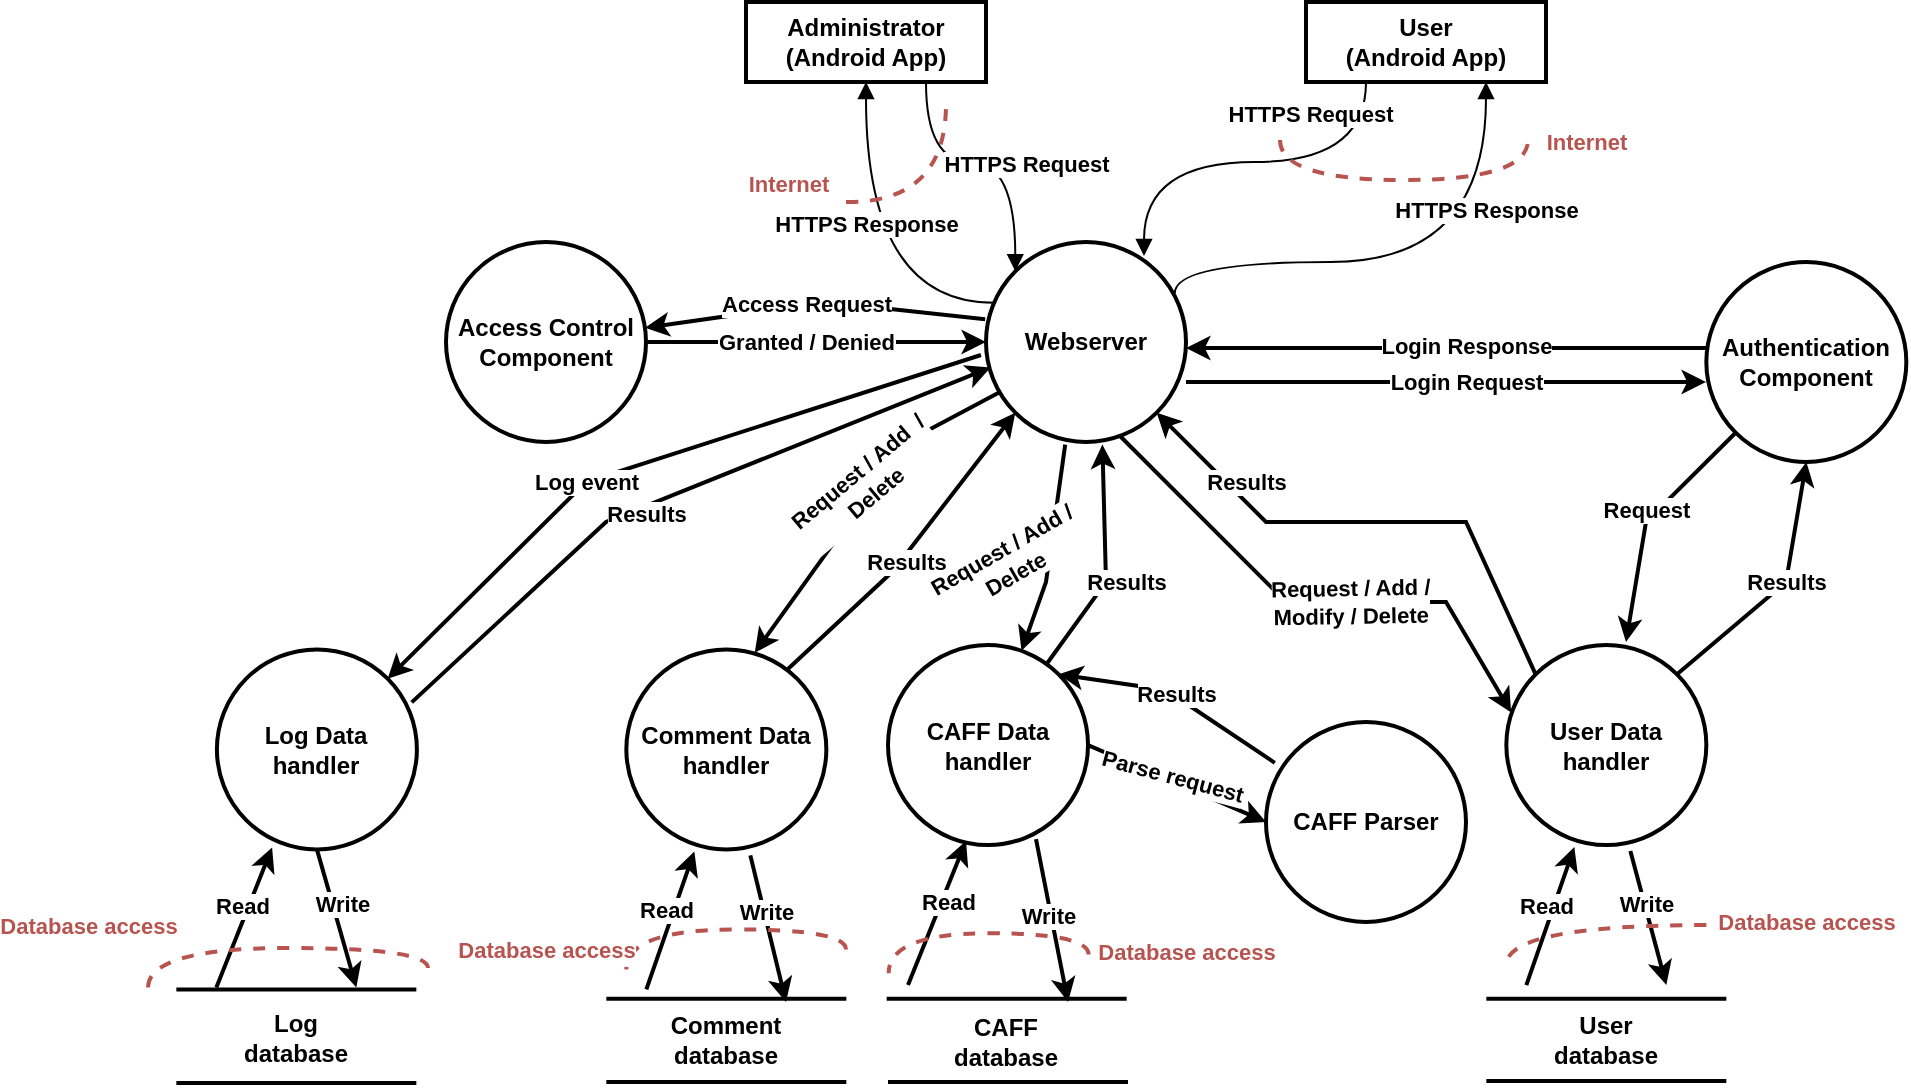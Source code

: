 <mxfile version="15.5.0" type="device"><diagram id="gDIaMn65C6JBm8iNF-iv" name="Page-1"><mxGraphModel dx="2012" dy="619" grid="1" gridSize="10" guides="1" tooltips="1" connect="1" arrows="1" fold="1" page="1" pageScale="1" pageWidth="827" pageHeight="1169" math="0" shadow="0"><root><mxCell id="0"/><mxCell id="1" parent="0"/><mxCell id="0rc7JlwE8psYBrsRJ2IV-13" value="" style="endArrow=classic;html=1;rounded=0;strokeWidth=2;elbow=vertical;entryX=0.023;entryY=0.627;entryDx=0;entryDy=0;exitX=0.974;exitY=0.265;exitDx=0;exitDy=0;entryPerimeter=0;exitPerimeter=0;" parent="1" source="0rc7JlwE8psYBrsRJ2IV-1" target="1IdtdEyrZIduLa7pmGp5-1" edge="1"><mxGeometry width="50" height="50" relative="1" as="geometry"><mxPoint x="55.28" y="460" as="sourcePoint"/><mxPoint x="49.28" y="466" as="targetPoint"/><Array as="points"><mxPoint x="50" y="320"/></Array></mxGeometry></mxCell><mxCell id="0rc7JlwE8psYBrsRJ2IV-14" value="&lt;b&gt;Results&lt;/b&gt;" style="edgeLabel;html=1;align=center;verticalAlign=middle;resizable=0;points=[];fontColor=#000000;rotation=0;" parent="0rc7JlwE8psYBrsRJ2IV-13" vertex="1" connectable="0"><mxGeometry x="0.349" relative="1" as="geometry"><mxPoint x="-70" y="32" as="offset"/></mxGeometry></mxCell><mxCell id="1IdtdEyrZIduLa7pmGp5-1" value="&lt;div&gt;&lt;b&gt;Webserver&lt;/b&gt;&lt;/div&gt;" style="ellipse;whiteSpace=wrap;html=1;aspect=fixed;strokeWidth=2;" parent="1" vertex="1"><mxGeometry x="240" y="180" width="100" height="100" as="geometry"/></mxCell><mxCell id="1IdtdEyrZIduLa7pmGp5-2" value="&lt;div&gt;&lt;b&gt;Administrator&lt;/b&gt;&lt;/div&gt;&lt;b&gt;(Android App)&lt;/b&gt;" style="rounded=0;whiteSpace=wrap;html=1;strokeWidth=2;" parent="1" vertex="1"><mxGeometry x="120" y="60" width="120" height="40" as="geometry"/></mxCell><mxCell id="1IdtdEyrZIduLa7pmGp5-3" value="&lt;div&gt;&lt;b&gt;User&lt;/b&gt;&lt;/div&gt;&lt;div&gt;&lt;b&gt;(Android App)&lt;/b&gt;&lt;/div&gt;" style="rounded=0;whiteSpace=wrap;html=1;strokeWidth=2;" parent="1" vertex="1"><mxGeometry x="400" y="60" width="120" height="40" as="geometry"/></mxCell><mxCell id="1IdtdEyrZIduLa7pmGp5-4" value="&lt;div&gt;&lt;b&gt;HTTPS Request&lt;/b&gt;&lt;/div&gt;" style="html=1;verticalAlign=bottom;endArrow=block;rounded=0;edgeStyle=orthogonalEdgeStyle;exitX=0.75;exitY=1;exitDx=0;exitDy=0;entryX=0;entryY=0;entryDx=0;entryDy=0;elbow=vertical;curved=1;" parent="1" source="1IdtdEyrZIduLa7pmGp5-2" target="1IdtdEyrZIduLa7pmGp5-1" edge="1"><mxGeometry x="0.359" y="5" width="80" relative="1" as="geometry"><mxPoint x="610" y="360" as="sourcePoint"/><mxPoint x="690" y="360" as="targetPoint"/><mxPoint as="offset"/></mxGeometry></mxCell><mxCell id="1IdtdEyrZIduLa7pmGp5-5" value="&lt;div&gt;&lt;b&gt;HTTPS Request&lt;/b&gt;&lt;/div&gt;" style="html=1;verticalAlign=bottom;endArrow=block;rounded=0;edgeStyle=orthogonalEdgeStyle;exitX=0.25;exitY=1;exitDx=0;exitDy=0;entryX=0.79;entryY=0.07;entryDx=0;entryDy=0;elbow=vertical;curved=1;entryPerimeter=0;" parent="1" source="1IdtdEyrZIduLa7pmGp5-3" target="1IdtdEyrZIduLa7pmGp5-1" edge="1"><mxGeometry x="-0.308" y="-15" width="80" relative="1" as="geometry"><mxPoint x="290" y="140" as="sourcePoint"/><mxPoint x="334.645" y="204.645" as="targetPoint"/><mxPoint as="offset"/></mxGeometry></mxCell><mxCell id="1IdtdEyrZIduLa7pmGp5-6" value="&lt;div&gt;&lt;b&gt;HTTPS Response&lt;/b&gt;&lt;/div&gt;" style="html=1;verticalAlign=bottom;endArrow=block;rounded=0;edgeStyle=orthogonalEdgeStyle;curved=1;elbow=vertical;exitX=0.04;exitY=0.304;exitDx=0;exitDy=0;entryX=0.5;entryY=1;entryDx=0;entryDy=0;exitPerimeter=0;" parent="1" source="1IdtdEyrZIduLa7pmGp5-1" target="1IdtdEyrZIduLa7pmGp5-2" edge="1"><mxGeometry x="0.083" width="80" relative="1" as="geometry"><mxPoint x="610" y="360" as="sourcePoint"/><mxPoint x="690" y="360" as="targetPoint"/><Array as="points"><mxPoint x="180" y="210"/></Array><mxPoint as="offset"/></mxGeometry></mxCell><mxCell id="1IdtdEyrZIduLa7pmGp5-7" value="&lt;div&gt;&lt;b&gt;HTTPS Response&lt;/b&gt;&lt;/div&gt;" style="html=1;verticalAlign=bottom;endArrow=block;rounded=0;edgeStyle=orthogonalEdgeStyle;curved=1;elbow=vertical;exitX=0.944;exitY=0.256;exitDx=0;exitDy=0;entryX=0.75;entryY=1;entryDx=0;entryDy=0;exitPerimeter=0;" parent="1" source="1IdtdEyrZIduLa7pmGp5-1" target="1IdtdEyrZIduLa7pmGp5-3" edge="1"><mxGeometry x="0.443" width="80" relative="1" as="geometry"><mxPoint x="250" y="240" as="sourcePoint"/><mxPoint x="190" y="140" as="targetPoint"/><Array as="points"><mxPoint x="490" y="190"/></Array><mxPoint as="offset"/></mxGeometry></mxCell><mxCell id="1IdtdEyrZIduLa7pmGp5-9" value="&lt;div&gt;&lt;b&gt;Authentication&lt;/b&gt;&lt;/div&gt;&lt;div&gt;&lt;b&gt; Component&lt;br&gt;&lt;/b&gt;&lt;/div&gt;" style="ellipse;whiteSpace=wrap;html=1;aspect=fixed;strokeWidth=2;" parent="1" vertex="1"><mxGeometry x="600.17" y="190" width="100" height="100" as="geometry"/></mxCell><mxCell id="1IdtdEyrZIduLa7pmGp5-10" value="" style="endArrow=none;dashed=1;html=1;strokeWidth=2;rounded=0;edgeStyle=orthogonalEdgeStyle;curved=1;elbow=vertical;fillColor=#f8cecc;strokeColor=#b85450;" parent="1" edge="1"><mxGeometry width="50" height="50" relative="1" as="geometry"><mxPoint x="170" y="160" as="sourcePoint"/><mxPoint x="220" y="110" as="targetPoint"/></mxGeometry></mxCell><mxCell id="1IdtdEyrZIduLa7pmGp5-54" value="&lt;font color=&quot;#B85450&quot;&gt;&lt;b&gt;Internet&lt;/b&gt;&lt;/font&gt;" style="edgeLabel;html=1;align=center;verticalAlign=middle;resizable=0;points=[];" parent="1IdtdEyrZIduLa7pmGp5-10" vertex="1" connectable="0"><mxGeometry x="0.32" y="14" relative="1" as="geometry"><mxPoint x="-66" y="6" as="offset"/></mxGeometry></mxCell><mxCell id="1IdtdEyrZIduLa7pmGp5-17" value="" style="endArrow=none;dashed=1;html=1;strokeWidth=2;rounded=0;edgeStyle=orthogonalEdgeStyle;curved=1;elbow=vertical;fillColor=#f8cecc;strokeColor=#b85450;" parent="1" edge="1"><mxGeometry width="50" height="50" relative="1" as="geometry"><mxPoint x="387" y="129" as="sourcePoint"/><mxPoint x="511" y="129" as="targetPoint"/><Array as="points"><mxPoint x="387" y="149"/><mxPoint x="511" y="149"/></Array></mxGeometry></mxCell><mxCell id="1IdtdEyrZIduLa7pmGp5-55" value="&lt;b&gt;Internet&lt;/b&gt;" style="edgeLabel;html=1;align=center;verticalAlign=middle;resizable=0;points=[];fontColor=#B85450;" parent="1IdtdEyrZIduLa7pmGp5-17" vertex="1" connectable="0"><mxGeometry x="0.22" y="-3" relative="1" as="geometry"><mxPoint x="73" y="-22" as="offset"/></mxGeometry></mxCell><mxCell id="1IdtdEyrZIduLa7pmGp5-18" value="&lt;b&gt;User Data handler&lt;br&gt;&lt;/b&gt;" style="ellipse;whiteSpace=wrap;html=1;aspect=fixed;strokeWidth=2;" parent="1" vertex="1"><mxGeometry x="500.17" y="381.52" width="100" height="100" as="geometry"/></mxCell><mxCell id="1IdtdEyrZIduLa7pmGp5-19" value="&lt;b&gt;CAFF Data handler&lt;/b&gt;" style="ellipse;whiteSpace=wrap;html=1;aspect=fixed;strokeWidth=2;" parent="1" vertex="1"><mxGeometry x="191" y="381.52" width="100" height="100" as="geometry"/></mxCell><mxCell id="1IdtdEyrZIduLa7pmGp5-20" value="&lt;b&gt;CAFF Parser&lt;br&gt;&lt;/b&gt;" style="ellipse;whiteSpace=wrap;html=1;aspect=fixed;strokeWidth=2;" parent="1" vertex="1"><mxGeometry x="380" y="420" width="100" height="100" as="geometry"/></mxCell><mxCell id="1IdtdEyrZIduLa7pmGp5-21" value="" style="endArrow=classic;html=1;rounded=0;strokeWidth=2;elbow=vertical;" parent="1" edge="1"><mxGeometry width="50" height="50" relative="1" as="geometry"><mxPoint x="340" y="250" as="sourcePoint"/><mxPoint x="600" y="250" as="targetPoint"/><Array as="points"/></mxGeometry></mxCell><mxCell id="1IdtdEyrZIduLa7pmGp5-24" value="&lt;b&gt;Login Request&lt;br&gt;&lt;/b&gt;" style="edgeLabel;html=1;align=center;verticalAlign=middle;resizable=0;points=[];" parent="1IdtdEyrZIduLa7pmGp5-21" vertex="1" connectable="0"><mxGeometry x="0.155" y="2" relative="1" as="geometry"><mxPoint x="-10" y="2" as="offset"/></mxGeometry></mxCell><mxCell id="1IdtdEyrZIduLa7pmGp5-22" value="" style="endArrow=classic;html=1;rounded=0;strokeWidth=2;elbow=vertical;exitX=0.01;exitY=0.43;exitDx=0;exitDy=0;exitPerimeter=0;" parent="1" source="1IdtdEyrZIduLa7pmGp5-9" edge="1"><mxGeometry width="50" height="50" relative="1" as="geometry"><mxPoint x="490" y="290" as="sourcePoint"/><mxPoint x="340" y="233" as="targetPoint"/><Array as="points"/></mxGeometry></mxCell><mxCell id="1IdtdEyrZIduLa7pmGp5-23" value="&lt;b&gt;Login Response&lt;br&gt;&lt;/b&gt;" style="edgeLabel;html=1;align=center;verticalAlign=middle;resizable=0;points=[];" parent="1IdtdEyrZIduLa7pmGp5-22" vertex="1" connectable="0"><mxGeometry x="0.205" y="2" relative="1" as="geometry"><mxPoint x="36" y="-3" as="offset"/></mxGeometry></mxCell><mxCell id="1IdtdEyrZIduLa7pmGp5-25" value="" style="endArrow=classic;html=1;rounded=0;strokeWidth=2;elbow=vertical;entryX=0.582;entryY=1.013;entryDx=0;entryDy=0;entryPerimeter=0;" parent="1" source="1IdtdEyrZIduLa7pmGp5-19" target="1IdtdEyrZIduLa7pmGp5-1" edge="1"><mxGeometry width="50" height="50" relative="1" as="geometry"><mxPoint x="80" y="390" as="sourcePoint"/><mxPoint x="376.355" y="459.995" as="targetPoint"/><Array as="points"><mxPoint x="300" y="350"/></Array></mxGeometry></mxCell><mxCell id="1IdtdEyrZIduLa7pmGp5-78" value="&lt;b&gt;Results&lt;/b&gt;" style="edgeLabel;html=1;align=center;verticalAlign=middle;resizable=0;points=[];fontColor=#000000;" parent="1IdtdEyrZIduLa7pmGp5-25" vertex="1" connectable="0"><mxGeometry x="0.068" y="1" relative="1" as="geometry"><mxPoint x="11" y="13" as="offset"/></mxGeometry></mxCell><mxCell id="1IdtdEyrZIduLa7pmGp5-26" value="" style="endArrow=classic;html=1;rounded=0;strokeWidth=2;elbow=vertical;exitX=0.396;exitY=1.013;exitDx=0;exitDy=0;exitPerimeter=0;" parent="1" source="1IdtdEyrZIduLa7pmGp5-1" target="1IdtdEyrZIduLa7pmGp5-19" edge="1"><mxGeometry width="50" height="50" relative="1" as="geometry"><mxPoint x="268" y="275.5" as="sourcePoint"/><mxPoint x="220" y="381.52" as="targetPoint"/><Array as="points"><mxPoint x="270" y="350"/></Array></mxGeometry></mxCell><mxCell id="1IdtdEyrZIduLa7pmGp5-77" value="&lt;div&gt;&lt;b&gt;Request / Add /&lt;/b&gt;&lt;/div&gt;&lt;div&gt;&lt;b&gt; Delete&lt;/b&gt;&lt;/div&gt;" style="edgeLabel;html=1;align=center;verticalAlign=middle;resizable=0;points=[];fontColor=#000000;rotation=-30;" parent="1IdtdEyrZIduLa7pmGp5-26" vertex="1" connectable="0"><mxGeometry x="-0.185" y="1" relative="1" as="geometry"><mxPoint x="-24" y="16" as="offset"/></mxGeometry></mxCell><mxCell id="1IdtdEyrZIduLa7pmGp5-27" value="" style="endArrow=classic;html=1;rounded=0;strokeWidth=2;elbow=vertical;entryX=0.024;entryY=0.337;entryDx=0;entryDy=0;entryPerimeter=0;exitX=0.67;exitY=0.97;exitDx=0;exitDy=0;exitPerimeter=0;" parent="1" source="1IdtdEyrZIduLa7pmGp5-1" target="1IdtdEyrZIduLa7pmGp5-18" edge="1"><mxGeometry width="50" height="50" relative="1" as="geometry"><mxPoint x="320" y="300" as="sourcePoint"/><mxPoint x="130" y="380" as="targetPoint"/><Array as="points"><mxPoint x="390" y="360"/><mxPoint x="470" y="360"/></Array></mxGeometry></mxCell><mxCell id="1IdtdEyrZIduLa7pmGp5-76" value="&lt;div&gt;&lt;b&gt;Request / Add /&lt;/b&gt;&lt;/div&gt;&lt;div&gt;&lt;b&gt; Modify / Delete&lt;/b&gt;&lt;/div&gt;" style="edgeLabel;html=1;align=center;verticalAlign=middle;resizable=0;points=[];fontColor=#000000;rotation=-1;" parent="1IdtdEyrZIduLa7pmGp5-27" vertex="1" connectable="0"><mxGeometry x="0.136" y="-3" relative="1" as="geometry"><mxPoint x="1" y="-3" as="offset"/></mxGeometry></mxCell><mxCell id="1IdtdEyrZIduLa7pmGp5-28" value="" style="endArrow=classic;html=1;rounded=0;strokeWidth=2;elbow=vertical;exitX=0;exitY=0;exitDx=0;exitDy=0;entryX=1;entryY=1;entryDx=0;entryDy=0;" parent="1" source="1IdtdEyrZIduLa7pmGp5-18" target="1IdtdEyrZIduLa7pmGp5-1" edge="1"><mxGeometry width="50" height="50" relative="1" as="geometry"><mxPoint x="490" y="330" as="sourcePoint"/><mxPoint x="540" y="280" as="targetPoint"/><Array as="points"><mxPoint x="480" y="320"/><mxPoint x="380" y="320"/></Array></mxGeometry></mxCell><mxCell id="1IdtdEyrZIduLa7pmGp5-75" value="&lt;b&gt;Results&lt;/b&gt;" style="edgeLabel;html=1;align=center;verticalAlign=middle;resizable=0;points=[];fontColor=#000000;rotation=0;" parent="1IdtdEyrZIduLa7pmGp5-28" vertex="1" connectable="0"><mxGeometry x="-0.149" y="-4" relative="1" as="geometry"><mxPoint x="-83" y="-16" as="offset"/></mxGeometry></mxCell><mxCell id="1IdtdEyrZIduLa7pmGp5-34" value="" style="endArrow=none;html=1;rounded=0;strokeWidth=2;elbow=vertical;" parent="1" edge="1"><mxGeometry width="50" height="50" relative="1" as="geometry"><mxPoint x="490.17" y="558.34" as="sourcePoint"/><mxPoint x="610.17" y="558.34" as="targetPoint"/></mxGeometry></mxCell><mxCell id="1IdtdEyrZIduLa7pmGp5-35" value="" style="endArrow=none;html=1;rounded=0;strokeWidth=2;elbow=vertical;" parent="1" edge="1"><mxGeometry width="50" height="50" relative="1" as="geometry"><mxPoint x="490.17" y="599.52" as="sourcePoint"/><mxPoint x="610.17" y="599.52" as="targetPoint"/></mxGeometry></mxCell><mxCell id="1IdtdEyrZIduLa7pmGp5-38" value="&lt;b&gt;User database&lt;/b&gt;" style="text;html=1;strokeColor=none;fillColor=none;align=center;verticalAlign=middle;whiteSpace=wrap;rounded=0;" parent="1" vertex="1"><mxGeometry x="520.17" y="563.7" width="60" height="30" as="geometry"/></mxCell><mxCell id="1IdtdEyrZIduLa7pmGp5-40" value="" style="endArrow=none;html=1;rounded=0;strokeWidth=2;elbow=vertical;" parent="1" edge="1"><mxGeometry width="50" height="50" relative="1" as="geometry"><mxPoint x="190.32" y="558.34" as="sourcePoint"/><mxPoint x="310.32" y="558.34" as="targetPoint"/></mxGeometry></mxCell><mxCell id="1IdtdEyrZIduLa7pmGp5-41" value="" style="endArrow=none;html=1;rounded=0;strokeWidth=2;elbow=vertical;" parent="1" edge="1"><mxGeometry width="50" height="50" relative="1" as="geometry"><mxPoint x="191" y="600.0" as="sourcePoint"/><mxPoint x="311" y="600.0" as="targetPoint"/></mxGeometry></mxCell><mxCell id="1IdtdEyrZIduLa7pmGp5-42" value="&lt;b&gt;CAFF database&lt;/b&gt;" style="text;html=1;strokeColor=none;fillColor=none;align=center;verticalAlign=middle;whiteSpace=wrap;rounded=0;" parent="1" vertex="1"><mxGeometry x="220.32" y="564.64" width="60" height="30" as="geometry"/></mxCell><mxCell id="1IdtdEyrZIduLa7pmGp5-43" value="" style="endArrow=classic;html=1;rounded=0;strokeWidth=2;elbow=vertical;entryX=0.34;entryY=1.01;entryDx=0;entryDy=0;entryPerimeter=0;" parent="1" target="1IdtdEyrZIduLa7pmGp5-18" edge="1"><mxGeometry width="50" height="50" relative="1" as="geometry"><mxPoint x="510.17" y="551.52" as="sourcePoint"/><mxPoint x="950.17" y="281.52" as="targetPoint"/></mxGeometry></mxCell><mxCell id="1IdtdEyrZIduLa7pmGp5-48" value="&lt;b&gt;Read&lt;/b&gt;" style="edgeLabel;html=1;align=center;verticalAlign=middle;resizable=0;points=[];" parent="1IdtdEyrZIduLa7pmGp5-43" vertex="1" connectable="0"><mxGeometry x="0.403" y="-1" relative="1" as="geometry"><mxPoint x="-8" y="8" as="offset"/></mxGeometry></mxCell><mxCell id="1IdtdEyrZIduLa7pmGp5-44" value="" style="endArrow=classic;html=1;rounded=0;strokeWidth=2;elbow=vertical;exitX=0.62;exitY=1.03;exitDx=0;exitDy=0;exitPerimeter=0;fontStyle=1" parent="1" source="1IdtdEyrZIduLa7pmGp5-18" edge="1"><mxGeometry width="50" height="50" relative="1" as="geometry"><mxPoint x="576.17" y="550.52" as="sourcePoint"/><mxPoint x="580.17" y="551.52" as="targetPoint"/></mxGeometry></mxCell><mxCell id="1IdtdEyrZIduLa7pmGp5-49" value="&lt;div&gt;&lt;b&gt;Write&lt;/b&gt;&lt;/div&gt;" style="edgeLabel;html=1;align=center;verticalAlign=middle;resizable=0;points=[];" parent="1IdtdEyrZIduLa7pmGp5-44" vertex="1" connectable="0"><mxGeometry x="-0.608" relative="1" as="geometry"><mxPoint x="4" y="13" as="offset"/></mxGeometry></mxCell><mxCell id="1IdtdEyrZIduLa7pmGp5-45" value="" style="endArrow=classic;html=1;rounded=0;strokeWidth=2;elbow=vertical;entryX=0.39;entryY=0.98;entryDx=0;entryDy=0;entryPerimeter=0;" parent="1" target="1IdtdEyrZIduLa7pmGp5-19" edge="1"><mxGeometry width="50" height="50" relative="1" as="geometry"><mxPoint x="201" y="551.52" as="sourcePoint"/><mxPoint x="45" y="492.52" as="targetPoint"/></mxGeometry></mxCell><mxCell id="1IdtdEyrZIduLa7pmGp5-50" value="&lt;div&gt;&lt;b&gt;Read&lt;/b&gt;&lt;/div&gt;" style="edgeLabel;html=1;align=center;verticalAlign=middle;resizable=0;points=[];" parent="1IdtdEyrZIduLa7pmGp5-45" vertex="1" connectable="0"><mxGeometry x="0.244" y="3" relative="1" as="geometry"><mxPoint x="4" y="4" as="offset"/></mxGeometry></mxCell><mxCell id="1IdtdEyrZIduLa7pmGp5-46" value="&lt;b&gt;Write&lt;/b&gt;" style="endArrow=classic;html=1;rounded=0;strokeWidth=2;elbow=vertical;exitX=0.74;exitY=0.97;exitDx=0;exitDy=0;exitPerimeter=0;" parent="1" source="1IdtdEyrZIduLa7pmGp5-19" edge="1"><mxGeometry x="-0.067" y="-2" width="50" height="50" relative="1" as="geometry"><mxPoint x="331" y="481.52" as="sourcePoint"/><mxPoint x="281" y="560" as="targetPoint"/><mxPoint x="1" as="offset"/></mxGeometry></mxCell><mxCell id="1IdtdEyrZIduLa7pmGp5-52" value="" style="endArrow=none;dashed=1;html=1;strokeWidth=2;rounded=0;edgeStyle=orthogonalEdgeStyle;curved=1;elbow=vertical;fillColor=#f8cecc;strokeColor=#b85450;" parent="1" edge="1"><mxGeometry width="50" height="50" relative="1" as="geometry"><mxPoint x="600.17" y="521.52" as="sourcePoint"/><mxPoint x="500.17" y="541.52" as="targetPoint"/><Array as="points"><mxPoint x="500.17" y="521.52"/></Array></mxGeometry></mxCell><mxCell id="1IdtdEyrZIduLa7pmGp5-56" value="&lt;b&gt;Database access&lt;br&gt;&lt;/b&gt;" style="edgeLabel;html=1;align=center;verticalAlign=middle;resizable=0;points=[];fontColor=#B85450;" parent="1IdtdEyrZIduLa7pmGp5-52" vertex="1" connectable="0"><mxGeometry x="0.017" y="3" relative="1" as="geometry"><mxPoint x="111" y="-5" as="offset"/></mxGeometry></mxCell><mxCell id="1IdtdEyrZIduLa7pmGp5-53" value="" style="endArrow=none;dashed=1;html=1;strokeWidth=2;rounded=0;edgeStyle=orthogonalEdgeStyle;curved=1;elbow=vertical;fillColor=#f8cecc;strokeColor=#b85450;" parent="1" edge="1"><mxGeometry width="50" height="50" relative="1" as="geometry"><mxPoint x="291.32" y="536.3" as="sourcePoint"/><mxPoint x="191.32" y="545.64" as="targetPoint"/><Array as="points"><mxPoint x="191.32" y="525.64"/></Array></mxGeometry></mxCell><mxCell id="1IdtdEyrZIduLa7pmGp5-57" value="&lt;b&gt;Database access&lt;br&gt;&lt;/b&gt;" style="edgeLabel;html=1;align=center;verticalAlign=middle;resizable=0;points=[];fontColor=#B85450;" parent="1IdtdEyrZIduLa7pmGp5-53" vertex="1" connectable="0"><mxGeometry x="-0.467" y="4" relative="1" as="geometry"><mxPoint x="73" y="5" as="offset"/></mxGeometry></mxCell><mxCell id="1IdtdEyrZIduLa7pmGp5-59" value="&lt;b&gt;Comment Data handler&lt;/b&gt;" style="ellipse;whiteSpace=wrap;html=1;aspect=fixed;strokeWidth=2;" parent="1" vertex="1"><mxGeometry x="60.17" y="383.7" width="100" height="100" as="geometry"/></mxCell><mxCell id="1IdtdEyrZIduLa7pmGp5-60" value="" style="endArrow=none;html=1;rounded=0;strokeWidth=2;elbow=vertical;" parent="1" edge="1"><mxGeometry width="50" height="50" relative="1" as="geometry"><mxPoint x="50.17" y="558.34" as="sourcePoint"/><mxPoint x="170.17" y="558.34" as="targetPoint"/></mxGeometry></mxCell><mxCell id="1IdtdEyrZIduLa7pmGp5-61" value="" style="endArrow=none;html=1;rounded=0;strokeWidth=2;elbow=vertical;" parent="1" edge="1"><mxGeometry width="50" height="50" relative="1" as="geometry"><mxPoint x="50.17" y="600.0" as="sourcePoint"/><mxPoint x="170.17" y="600.0" as="targetPoint"/></mxGeometry></mxCell><mxCell id="1IdtdEyrZIduLa7pmGp5-62" value="&lt;b&gt;Comment database&lt;/b&gt;" style="text;html=1;strokeColor=none;fillColor=none;align=center;verticalAlign=middle;whiteSpace=wrap;rounded=0;" parent="1" vertex="1"><mxGeometry x="80.17" y="563.7" width="60" height="30" as="geometry"/></mxCell><mxCell id="1IdtdEyrZIduLa7pmGp5-63" value="" style="endArrow=classic;html=1;rounded=0;strokeWidth=2;elbow=vertical;entryX=0.34;entryY=1.01;entryDx=0;entryDy=0;entryPerimeter=0;" parent="1" target="1IdtdEyrZIduLa7pmGp5-59" edge="1"><mxGeometry width="50" height="50" relative="1" as="geometry"><mxPoint x="70.17" y="553.7" as="sourcePoint"/><mxPoint x="510.17" y="283.7" as="targetPoint"/></mxGeometry></mxCell><mxCell id="1IdtdEyrZIduLa7pmGp5-64" value="&lt;b&gt;Read&lt;/b&gt;" style="edgeLabel;html=1;align=center;verticalAlign=middle;resizable=0;points=[];" parent="1IdtdEyrZIduLa7pmGp5-63" vertex="1" connectable="0"><mxGeometry x="0.403" y="-1" relative="1" as="geometry"><mxPoint x="-8" y="8" as="offset"/></mxGeometry></mxCell><mxCell id="1IdtdEyrZIduLa7pmGp5-65" value="" style="endArrow=classic;html=1;rounded=0;strokeWidth=2;elbow=vertical;exitX=0.62;exitY=1.03;exitDx=0;exitDy=0;exitPerimeter=0;fontStyle=1" parent="1" source="1IdtdEyrZIduLa7pmGp5-59" edge="1"><mxGeometry width="50" height="50" relative="1" as="geometry"><mxPoint x="136.17" y="552.7" as="sourcePoint"/><mxPoint x="140" y="560" as="targetPoint"/></mxGeometry></mxCell><mxCell id="1IdtdEyrZIduLa7pmGp5-66" value="&lt;div&gt;&lt;b&gt;Write&lt;/b&gt;&lt;/div&gt;" style="edgeLabel;html=1;align=center;verticalAlign=middle;resizable=0;points=[];" parent="1IdtdEyrZIduLa7pmGp5-65" vertex="1" connectable="0"><mxGeometry x="-0.608" relative="1" as="geometry"><mxPoint x="4" y="13" as="offset"/></mxGeometry></mxCell><mxCell id="1IdtdEyrZIduLa7pmGp5-67" value="" style="endArrow=none;dashed=1;html=1;strokeWidth=2;rounded=0;edgeStyle=orthogonalEdgeStyle;curved=1;elbow=vertical;fillColor=#f8cecc;strokeColor=#b85450;" parent="1" edge="1"><mxGeometry width="50" height="50" relative="1" as="geometry"><mxPoint x="170" y="533.7" as="sourcePoint"/><mxPoint x="60.17" y="543.7" as="targetPoint"/><Array as="points"><mxPoint x="60.17" y="523.7"/></Array></mxGeometry></mxCell><mxCell id="1IdtdEyrZIduLa7pmGp5-68" value="&lt;b&gt;Database access&lt;br&gt;&lt;/b&gt;" style="edgeLabel;html=1;align=center;verticalAlign=middle;resizable=0;points=[];fontColor=#B85450;" parent="1IdtdEyrZIduLa7pmGp5-67" vertex="1" connectable="0"><mxGeometry x="0.017" y="3" relative="1" as="geometry"><mxPoint x="-89" y="7" as="offset"/></mxGeometry></mxCell><mxCell id="1IdtdEyrZIduLa7pmGp5-69" value="" style="endArrow=classic;html=1;rounded=0;strokeWidth=2;elbow=vertical;entryX=0.642;entryY=0.017;entryDx=0;entryDy=0;exitX=0.07;exitY=0.75;exitDx=0;exitDy=0;exitPerimeter=0;entryPerimeter=0;" parent="1" source="1IdtdEyrZIduLa7pmGp5-1" target="1IdtdEyrZIduLa7pmGp5-59" edge="1"><mxGeometry width="50" height="50" relative="1" as="geometry"><mxPoint x="230" y="230" as="sourcePoint"/><mxPoint x="-60" y="380" as="targetPoint"/><Array as="points"><mxPoint x="200" y="280"/></Array></mxGeometry></mxCell><mxCell id="1IdtdEyrZIduLa7pmGp5-73" value="&lt;div&gt;&lt;b&gt;Request / Add&amp;nbsp; /&lt;/b&gt;&lt;/div&gt;&lt;div&gt;&lt;b&gt; Delete&lt;/b&gt;&lt;/div&gt;" style="edgeLabel;html=1;align=center;verticalAlign=middle;resizable=0;points=[];fontColor=#000000;rotation=-40;" parent="1IdtdEyrZIduLa7pmGp5-69" vertex="1" connectable="0"><mxGeometry x="0.349" relative="1" as="geometry"><mxPoint x="21" y="-37" as="offset"/></mxGeometry></mxCell><mxCell id="1IdtdEyrZIduLa7pmGp5-70" value="" style="endArrow=classic;html=1;rounded=0;fontColor=#B85450;strokeWidth=2;elbow=vertical;entryX=0;entryY=1;entryDx=0;entryDy=0;" parent="1" target="1IdtdEyrZIduLa7pmGp5-1" edge="1"><mxGeometry width="50" height="50" relative="1" as="geometry"><mxPoint x="140.17" y="394.274" as="sourcePoint"/><mxPoint x="248" y="260" as="targetPoint"/><Array as="points"><mxPoint x="193.4" y="344.64"/></Array></mxGeometry></mxCell><mxCell id="1IdtdEyrZIduLa7pmGp5-74" value="&lt;b&gt;Results&lt;/b&gt;" style="edgeLabel;html=1;align=center;verticalAlign=middle;resizable=0;points=[];fontColor=#000000;" parent="1IdtdEyrZIduLa7pmGp5-70" vertex="1" connectable="0"><mxGeometry x="-0.299" y="-1" relative="1" as="geometry"><mxPoint x="15" y="-14" as="offset"/></mxGeometry></mxCell><mxCell id="1IdtdEyrZIduLa7pmGp5-79" value="" style="endArrow=classic;html=1;rounded=0;fontColor=#000000;strokeWidth=2;elbow=vertical;exitX=1;exitY=0;exitDx=0;exitDy=0;entryX=0.5;entryY=1;entryDx=0;entryDy=0;" parent="1" source="1IdtdEyrZIduLa7pmGp5-18" target="1IdtdEyrZIduLa7pmGp5-9" edge="1"><mxGeometry width="50" height="50" relative="1" as="geometry"><mxPoint x="390" y="470" as="sourcePoint"/><mxPoint x="440" y="420" as="targetPoint"/><Array as="points"><mxPoint x="640" y="350"/></Array></mxGeometry></mxCell><mxCell id="1IdtdEyrZIduLa7pmGp5-81" value="&lt;b&gt;Results&lt;/b&gt;" style="edgeLabel;html=1;align=center;verticalAlign=middle;resizable=0;points=[];fontColor=#000000;" parent="1IdtdEyrZIduLa7pmGp5-79" vertex="1" connectable="0"><mxGeometry x="-0.144" y="-3" relative="1" as="geometry"><mxPoint x="9" y="-12" as="offset"/></mxGeometry></mxCell><mxCell id="1IdtdEyrZIduLa7pmGp5-80" value="" style="endArrow=classic;html=1;rounded=0;fontColor=#000000;strokeWidth=2;elbow=vertical;exitX=0;exitY=1;exitDx=0;exitDy=0;" parent="1" source="1IdtdEyrZIduLa7pmGp5-9" edge="1"><mxGeometry width="50" height="50" relative="1" as="geometry"><mxPoint x="390" y="470" as="sourcePoint"/><mxPoint x="560" y="380" as="targetPoint"/><Array as="points"><mxPoint x="570" y="320"/></Array></mxGeometry></mxCell><mxCell id="1IdtdEyrZIduLa7pmGp5-82" value="&lt;b&gt;Request&lt;/b&gt;" style="edgeLabel;html=1;align=center;verticalAlign=middle;resizable=0;points=[];fontColor=#000000;" parent="1IdtdEyrZIduLa7pmGp5-80" vertex="1" connectable="0"><mxGeometry x="-0.208" y="5" relative="1" as="geometry"><mxPoint x="-14" as="offset"/></mxGeometry></mxCell><mxCell id="1IdtdEyrZIduLa7pmGp5-83" value="" style="endArrow=classic;html=1;rounded=0;fontColor=#000000;strokeWidth=2;elbow=vertical;entryX=1;entryY=0;entryDx=0;entryDy=0;exitX=0.044;exitY=0.204;exitDx=0;exitDy=0;exitPerimeter=0;" parent="1" source="1IdtdEyrZIduLa7pmGp5-20" target="1IdtdEyrZIduLa7pmGp5-19" edge="1"><mxGeometry width="50" height="50" relative="1" as="geometry"><mxPoint x="390" y="470" as="sourcePoint"/><mxPoint x="440" y="420" as="targetPoint"/><Array as="points"><mxPoint x="330" y="404"/></Array></mxGeometry></mxCell><mxCell id="1IdtdEyrZIduLa7pmGp5-85" value="&lt;b&gt;Results&lt;/b&gt;" style="edgeLabel;html=1;align=center;verticalAlign=middle;resizable=0;points=[];fontColor=#000000;" parent="1IdtdEyrZIduLa7pmGp5-83" vertex="1" connectable="0"><mxGeometry x="0.118" y="1" relative="1" as="geometry"><mxPoint x="6" y="1" as="offset"/></mxGeometry></mxCell><mxCell id="1IdtdEyrZIduLa7pmGp5-84" value="" style="endArrow=classic;html=1;rounded=0;fontColor=#000000;strokeWidth=2;elbow=vertical;exitX=1;exitY=0.5;exitDx=0;exitDy=0;entryX=0;entryY=0.5;entryDx=0;entryDy=0;" parent="1" source="1IdtdEyrZIduLa7pmGp5-19" target="1IdtdEyrZIduLa7pmGp5-20" edge="1"><mxGeometry width="50" height="50" relative="1" as="geometry"><mxPoint x="390" y="470" as="sourcePoint"/><mxPoint x="250" y="440" as="targetPoint"/><Array as="points"/></mxGeometry></mxCell><mxCell id="1IdtdEyrZIduLa7pmGp5-86" value="&lt;b&gt;Parse request&lt;br&gt;&lt;/b&gt;" style="edgeLabel;html=1;align=center;verticalAlign=middle;resizable=0;points=[];fontColor=#000000;rotation=15;" parent="1IdtdEyrZIduLa7pmGp5-84" vertex="1" connectable="0"><mxGeometry x="-0.304" y="3" relative="1" as="geometry"><mxPoint x="10" y="5" as="offset"/></mxGeometry></mxCell><mxCell id="0rc7JlwE8psYBrsRJ2IV-1" value="&lt;div&gt;&lt;b&gt;Log Data&lt;/b&gt;&lt;/div&gt;&lt;div&gt;&lt;b&gt; handler&lt;/b&gt;&lt;/div&gt;" style="ellipse;whiteSpace=wrap;html=1;aspect=fixed;strokeWidth=2;" parent="1" vertex="1"><mxGeometry x="-144.55" y="383.7" width="100" height="100" as="geometry"/></mxCell><mxCell id="0rc7JlwE8psYBrsRJ2IV-2" value="" style="endArrow=none;html=1;rounded=0;strokeWidth=2;elbow=vertical;" parent="1" edge="1"><mxGeometry width="50" height="50" relative="1" as="geometry"><mxPoint x="-164.83" y="553.7" as="sourcePoint"/><mxPoint x="-44.83" y="553.7" as="targetPoint"/></mxGeometry></mxCell><mxCell id="0rc7JlwE8psYBrsRJ2IV-3" value="" style="endArrow=none;html=1;rounded=0;strokeWidth=2;elbow=vertical;" parent="1" edge="1"><mxGeometry width="50" height="50" relative="1" as="geometry"><mxPoint x="-164.83" y="600.52" as="sourcePoint"/><mxPoint x="-44.83" y="600.52" as="targetPoint"/></mxGeometry></mxCell><mxCell id="0rc7JlwE8psYBrsRJ2IV-4" value="&lt;b&gt;Log database&lt;/b&gt;" style="text;html=1;strokeColor=none;fillColor=none;align=center;verticalAlign=middle;whiteSpace=wrap;rounded=0;" parent="1" vertex="1"><mxGeometry x="-134.83" y="562.7" width="60" height="30" as="geometry"/></mxCell><mxCell id="0rc7JlwE8psYBrsRJ2IV-5" value="" style="endArrow=classic;html=1;rounded=0;strokeWidth=2;elbow=vertical;entryX=0.276;entryY=0.99;entryDx=0;entryDy=0;entryPerimeter=0;" parent="1" target="0rc7JlwE8psYBrsRJ2IV-1" edge="1"><mxGeometry width="50" height="50" relative="1" as="geometry"><mxPoint x="-144.83" y="552.7" as="sourcePoint"/><mxPoint x="-60.185" y="469.055" as="targetPoint"/></mxGeometry></mxCell><mxCell id="0rc7JlwE8psYBrsRJ2IV-6" value="&lt;b&gt;Read&lt;/b&gt;" style="edgeLabel;html=1;align=center;verticalAlign=middle;resizable=0;points=[];" parent="0rc7JlwE8psYBrsRJ2IV-5" vertex="1" connectable="0"><mxGeometry x="0.403" y="-1" relative="1" as="geometry"><mxPoint x="-8" y="8" as="offset"/></mxGeometry></mxCell><mxCell id="0rc7JlwE8psYBrsRJ2IV-7" value="" style="endArrow=classic;html=1;rounded=0;strokeWidth=2;elbow=vertical;exitX=0.5;exitY=1;exitDx=0;exitDy=0;fontStyle=1" parent="1" source="0rc7JlwE8psYBrsRJ2IV-1" edge="1"><mxGeometry width="50" height="50" relative="1" as="geometry"><mxPoint x="-38.83" y="483.7" as="sourcePoint"/><mxPoint x="-74.83" y="552.7" as="targetPoint"/></mxGeometry></mxCell><mxCell id="0rc7JlwE8psYBrsRJ2IV-8" value="&lt;div&gt;&lt;b&gt;Write&lt;/b&gt;&lt;/div&gt;" style="edgeLabel;html=1;align=center;verticalAlign=middle;resizable=0;points=[];" parent="0rc7JlwE8psYBrsRJ2IV-7" vertex="1" connectable="0"><mxGeometry x="-0.608" relative="1" as="geometry"><mxPoint x="8" y="14" as="offset"/></mxGeometry></mxCell><mxCell id="0rc7JlwE8psYBrsRJ2IV-9" value="" style="endArrow=none;dashed=1;html=1;strokeWidth=2;rounded=0;edgeStyle=orthogonalEdgeStyle;curved=1;elbow=vertical;fillColor=#f8cecc;strokeColor=#b85450;" parent="1" edge="1"><mxGeometry width="50" height="50" relative="1" as="geometry"><mxPoint x="-39" y="543" as="sourcePoint"/><mxPoint x="-179" y="553" as="targetPoint"/><Array as="points"><mxPoint x="-39" y="533"/><mxPoint x="-179" y="533"/></Array></mxGeometry></mxCell><mxCell id="0rc7JlwE8psYBrsRJ2IV-10" value="&lt;b&gt;Database access&lt;br&gt;&lt;/b&gt;" style="edgeLabel;html=1;align=center;verticalAlign=middle;resizable=0;points=[];fontColor=#B85450;" parent="0rc7JlwE8psYBrsRJ2IV-9" vertex="1" connectable="0"><mxGeometry x="0.017" y="3" relative="1" as="geometry"><mxPoint x="-94" y="-14" as="offset"/></mxGeometry></mxCell><mxCell id="0rc7JlwE8psYBrsRJ2IV-11" value="" style="endArrow=classic;html=1;rounded=0;strokeWidth=2;elbow=vertical;entryX=1;entryY=0;entryDx=0;entryDy=0;exitX=-0.025;exitY=0.565;exitDx=0;exitDy=0;exitPerimeter=0;" parent="1" source="1IdtdEyrZIduLa7pmGp5-1" target="0rc7JlwE8psYBrsRJ2IV-1" edge="1"><mxGeometry width="50" height="50" relative="1" as="geometry"><mxPoint x="45.28" y="450" as="sourcePoint"/><mxPoint x="-74.55" y="613.7" as="targetPoint"/><Array as="points"><mxPoint x="40" y="300"/></Array></mxGeometry></mxCell><mxCell id="0rc7JlwE8psYBrsRJ2IV-12" value="&lt;b&gt;Log event&lt;br&gt;&lt;/b&gt;" style="edgeLabel;html=1;align=center;verticalAlign=middle;resizable=0;points=[];fontColor=#000000;rotation=0;" parent="0rc7JlwE8psYBrsRJ2IV-11" vertex="1" connectable="0"><mxGeometry x="0.349" relative="1" as="geometry"><mxPoint x="19" y="-19" as="offset"/></mxGeometry></mxCell><mxCell id="IX6gBNaij47mFY8fJccK-3" value="&lt;div&gt;&lt;b&gt;Access Control&lt;/b&gt;&lt;/div&gt;&lt;div&gt;&lt;b&gt;Component&lt;br&gt;&lt;/b&gt;&lt;/div&gt;" style="ellipse;whiteSpace=wrap;html=1;aspect=fixed;strokeWidth=2;" parent="1" vertex="1"><mxGeometry x="-30.0" y="180" width="100" height="100" as="geometry"/></mxCell><mxCell id="IX6gBNaij47mFY8fJccK-6" value="" style="endArrow=classic;html=1;rounded=0;entryX=0;entryY=0.5;entryDx=0;entryDy=0;exitX=1;exitY=0.5;exitDx=0;exitDy=0;strokeWidth=2;" parent="1" source="IX6gBNaij47mFY8fJccK-3" target="1IdtdEyrZIduLa7pmGp5-1" edge="1"><mxGeometry width="50" height="50" relative="1" as="geometry"><mxPoint x="-10" y="240" as="sourcePoint"/><mxPoint x="40" y="190" as="targetPoint"/><Array as="points"/></mxGeometry></mxCell><mxCell id="IX6gBNaij47mFY8fJccK-10" value="&lt;b&gt;Granted / Denied&lt;br&gt;&lt;/b&gt;" style="edgeLabel;html=1;align=center;verticalAlign=middle;resizable=0;points=[];" parent="IX6gBNaij47mFY8fJccK-6" vertex="1" connectable="0"><mxGeometry x="-0.308" y="-2" relative="1" as="geometry"><mxPoint x="21" y="-2" as="offset"/></mxGeometry></mxCell><mxCell id="IX6gBNaij47mFY8fJccK-8" value="" style="endArrow=classic;html=1;rounded=0;exitX=-0.004;exitY=0.386;exitDx=0;exitDy=0;exitPerimeter=0;strokeWidth=2;elbow=vertical;" parent="1" source="1IdtdEyrZIduLa7pmGp5-1" target="IX6gBNaij47mFY8fJccK-3" edge="1"><mxGeometry width="50" height="50" relative="1" as="geometry"><mxPoint x="30" y="180" as="sourcePoint"/><mxPoint x="-20" y="230" as="targetPoint"/><Array as="points"><mxPoint x="160" y="210"/></Array></mxGeometry></mxCell><mxCell id="IX6gBNaij47mFY8fJccK-9" value="&lt;b&gt;Access Request&lt;/b&gt;" style="edgeLabel;html=1;align=center;verticalAlign=middle;resizable=0;points=[];" parent="IX6gBNaij47mFY8fJccK-8" vertex="1" connectable="0"><mxGeometry x="0.054" y="-1" relative="1" as="geometry"><mxPoint as="offset"/></mxGeometry></mxCell></root></mxGraphModel></diagram></mxfile>